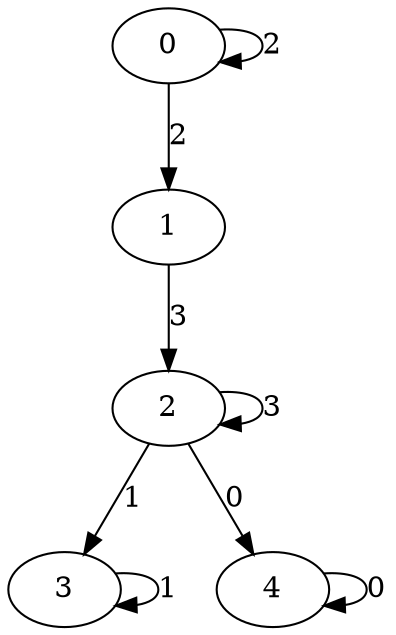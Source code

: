 Digraph g 
{
0; 1; 2; 3; 4;
0 -> 0[label="2"]
0 -> 1[label="2"]
1 -> 2[label="3"]
2 -> 2[label="3"]
2 -> 3[label="1"]
3 -> 3[label="1"]
2 -> 4[label="0"]
4 -> 4[label="0"]
}
